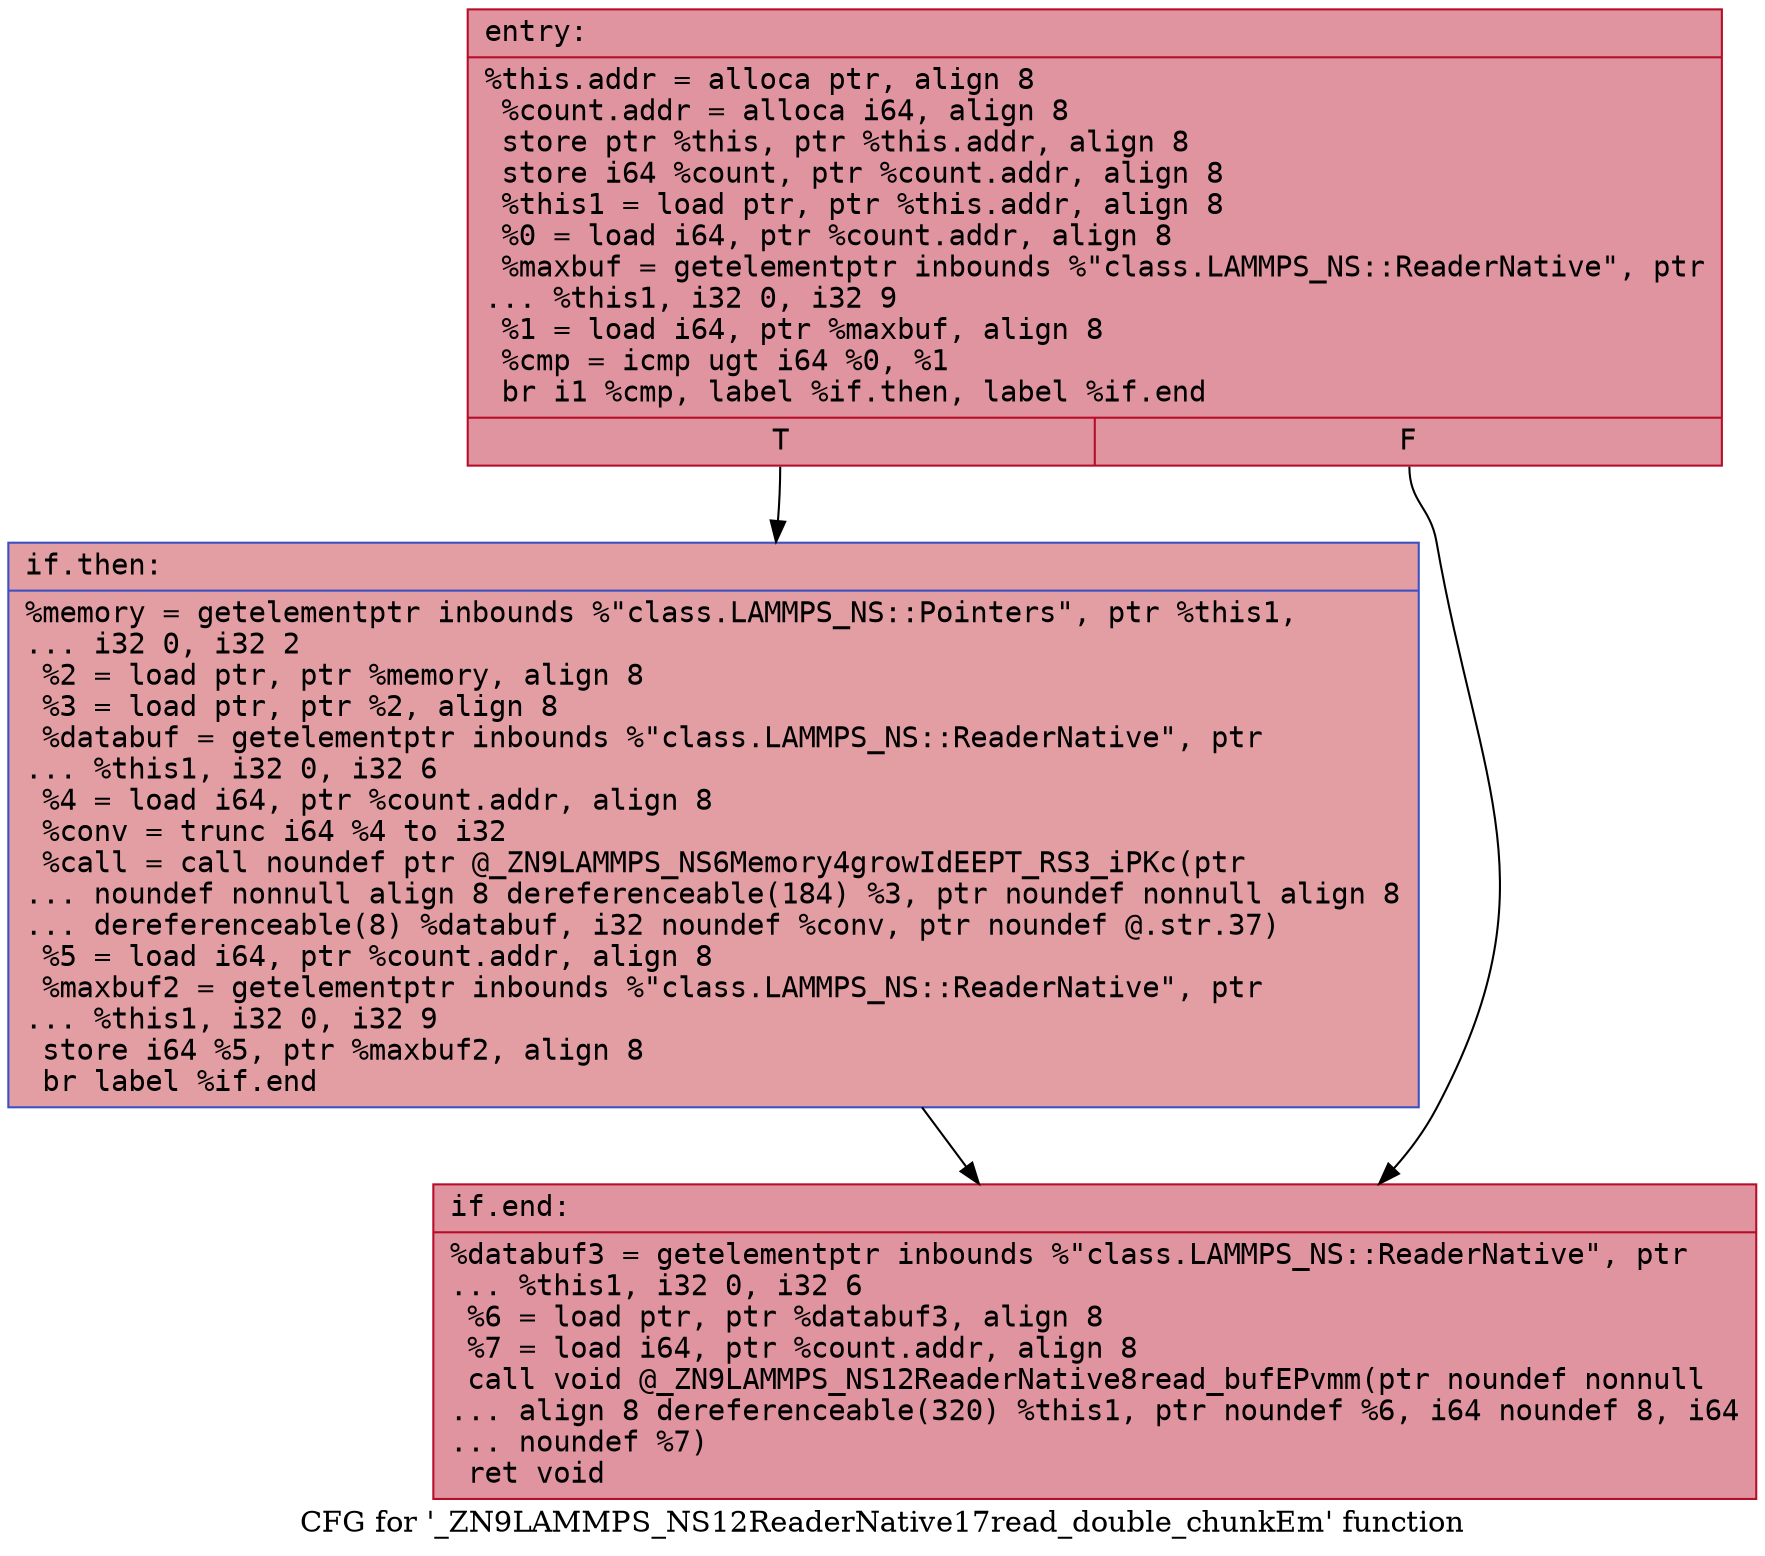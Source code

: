 digraph "CFG for '_ZN9LAMMPS_NS12ReaderNative17read_double_chunkEm' function" {
	label="CFG for '_ZN9LAMMPS_NS12ReaderNative17read_double_chunkEm' function";

	Node0x55e98dad6b70 [shape=record,color="#b70d28ff", style=filled, fillcolor="#b70d2870" fontname="Courier",label="{entry:\l|  %this.addr = alloca ptr, align 8\l  %count.addr = alloca i64, align 8\l  store ptr %this, ptr %this.addr, align 8\l  store i64 %count, ptr %count.addr, align 8\l  %this1 = load ptr, ptr %this.addr, align 8\l  %0 = load i64, ptr %count.addr, align 8\l  %maxbuf = getelementptr inbounds %\"class.LAMMPS_NS::ReaderNative\", ptr\l... %this1, i32 0, i32 9\l  %1 = load i64, ptr %maxbuf, align 8\l  %cmp = icmp ugt i64 %0, %1\l  br i1 %cmp, label %if.then, label %if.end\l|{<s0>T|<s1>F}}"];
	Node0x55e98dad6b70:s0 -> Node0x55e98dade560[tooltip="entry -> if.then\nProbability 50.00%" ];
	Node0x55e98dad6b70:s1 -> Node0x55e98dade5d0[tooltip="entry -> if.end\nProbability 50.00%" ];
	Node0x55e98dade560 [shape=record,color="#3d50c3ff", style=filled, fillcolor="#be242e70" fontname="Courier",label="{if.then:\l|  %memory = getelementptr inbounds %\"class.LAMMPS_NS::Pointers\", ptr %this1,\l... i32 0, i32 2\l  %2 = load ptr, ptr %memory, align 8\l  %3 = load ptr, ptr %2, align 8\l  %databuf = getelementptr inbounds %\"class.LAMMPS_NS::ReaderNative\", ptr\l... %this1, i32 0, i32 6\l  %4 = load i64, ptr %count.addr, align 8\l  %conv = trunc i64 %4 to i32\l  %call = call noundef ptr @_ZN9LAMMPS_NS6Memory4growIdEEPT_RS3_iPKc(ptr\l... noundef nonnull align 8 dereferenceable(184) %3, ptr noundef nonnull align 8\l... dereferenceable(8) %databuf, i32 noundef %conv, ptr noundef @.str.37)\l  %5 = load i64, ptr %count.addr, align 8\l  %maxbuf2 = getelementptr inbounds %\"class.LAMMPS_NS::ReaderNative\", ptr\l... %this1, i32 0, i32 9\l  store i64 %5, ptr %maxbuf2, align 8\l  br label %if.end\l}"];
	Node0x55e98dade560 -> Node0x55e98dade5d0[tooltip="if.then -> if.end\nProbability 100.00%" ];
	Node0x55e98dade5d0 [shape=record,color="#b70d28ff", style=filled, fillcolor="#b70d2870" fontname="Courier",label="{if.end:\l|  %databuf3 = getelementptr inbounds %\"class.LAMMPS_NS::ReaderNative\", ptr\l... %this1, i32 0, i32 6\l  %6 = load ptr, ptr %databuf3, align 8\l  %7 = load i64, ptr %count.addr, align 8\l  call void @_ZN9LAMMPS_NS12ReaderNative8read_bufEPvmm(ptr noundef nonnull\l... align 8 dereferenceable(320) %this1, ptr noundef %6, i64 noundef 8, i64\l... noundef %7)\l  ret void\l}"];
}
